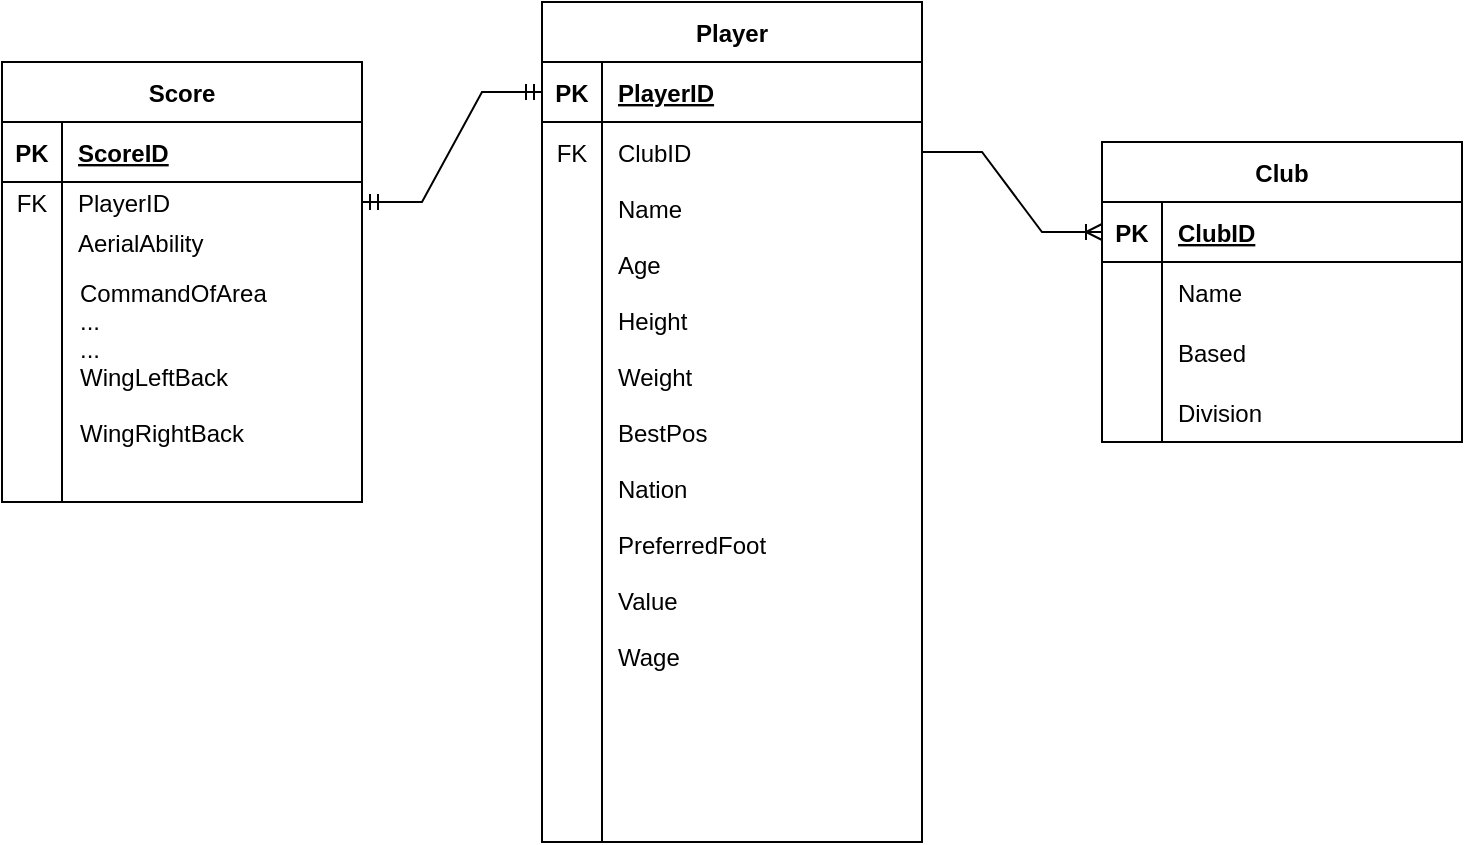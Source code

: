 <mxfile version="17.2.1" type="device"><diagram id="R2lEEEUBdFMjLlhIrx00" name="Page-1"><mxGraphModel dx="1102" dy="557" grid="1" gridSize="10" guides="1" tooltips="1" connect="1" arrows="1" fold="1" page="1" pageScale="1" pageWidth="850" pageHeight="1100" math="0" shadow="0" extFonts="Permanent Marker^https://fonts.googleapis.com/css?family=Permanent+Marker"><root><mxCell id="0"/><mxCell id="1" parent="0"/><mxCell id="sN4f3m3LbgmsGhEfq1_u-9" value="Score" style="shape=table;startSize=30;container=1;collapsible=1;childLayout=tableLayout;fixedRows=1;rowLines=0;fontStyle=1;align=center;resizeLast=1;" vertex="1" parent="1"><mxGeometry x="30" y="40" width="180" height="220" as="geometry"/></mxCell><mxCell id="sN4f3m3LbgmsGhEfq1_u-10" value="" style="shape=tableRow;horizontal=0;startSize=0;swimlaneHead=0;swimlaneBody=0;fillColor=none;collapsible=0;dropTarget=0;points=[[0,0.5],[1,0.5]];portConstraint=eastwest;top=0;left=0;right=0;bottom=1;" vertex="1" parent="sN4f3m3LbgmsGhEfq1_u-9"><mxGeometry y="30" width="180" height="30" as="geometry"/></mxCell><mxCell id="sN4f3m3LbgmsGhEfq1_u-11" value="PK" style="shape=partialRectangle;connectable=0;fillColor=none;top=0;left=0;bottom=0;right=0;fontStyle=1;overflow=hidden;" vertex="1" parent="sN4f3m3LbgmsGhEfq1_u-10"><mxGeometry width="30" height="30" as="geometry"><mxRectangle width="30" height="30" as="alternateBounds"/></mxGeometry></mxCell><mxCell id="sN4f3m3LbgmsGhEfq1_u-12" value="ScoreID" style="shape=partialRectangle;connectable=0;fillColor=none;top=0;left=0;bottom=0;right=0;align=left;spacingLeft=6;fontStyle=5;overflow=hidden;" vertex="1" parent="sN4f3m3LbgmsGhEfq1_u-10"><mxGeometry x="30" width="150" height="30" as="geometry"><mxRectangle width="150" height="30" as="alternateBounds"/></mxGeometry></mxCell><mxCell id="sN4f3m3LbgmsGhEfq1_u-13" value="" style="shape=tableRow;horizontal=0;startSize=0;swimlaneHead=0;swimlaneBody=0;fillColor=none;collapsible=0;dropTarget=0;points=[[0,0.5],[1,0.5]];portConstraint=eastwest;top=0;left=0;right=0;bottom=0;" vertex="1" parent="sN4f3m3LbgmsGhEfq1_u-9"><mxGeometry y="60" width="180" height="20" as="geometry"/></mxCell><mxCell id="sN4f3m3LbgmsGhEfq1_u-14" value="FK" style="shape=partialRectangle;connectable=0;fillColor=none;top=0;left=0;bottom=0;right=0;editable=1;overflow=hidden;" vertex="1" parent="sN4f3m3LbgmsGhEfq1_u-13"><mxGeometry width="30" height="20" as="geometry"><mxRectangle width="30" height="20" as="alternateBounds"/></mxGeometry></mxCell><mxCell id="sN4f3m3LbgmsGhEfq1_u-15" value="PlayerID" style="shape=partialRectangle;connectable=0;fillColor=none;top=0;left=0;bottom=0;right=0;align=left;spacingLeft=6;overflow=hidden;" vertex="1" parent="sN4f3m3LbgmsGhEfq1_u-13"><mxGeometry x="30" width="150" height="20" as="geometry"><mxRectangle width="150" height="20" as="alternateBounds"/></mxGeometry></mxCell><mxCell id="sN4f3m3LbgmsGhEfq1_u-16" value="" style="shape=tableRow;horizontal=0;startSize=0;swimlaneHead=0;swimlaneBody=0;fillColor=none;collapsible=0;dropTarget=0;points=[[0,0.5],[1,0.5]];portConstraint=eastwest;top=0;left=0;right=0;bottom=0;" vertex="1" parent="sN4f3m3LbgmsGhEfq1_u-9"><mxGeometry y="80" width="180" height="20" as="geometry"/></mxCell><mxCell id="sN4f3m3LbgmsGhEfq1_u-17" value="" style="shape=partialRectangle;connectable=0;fillColor=none;top=0;left=0;bottom=0;right=0;editable=1;overflow=hidden;" vertex="1" parent="sN4f3m3LbgmsGhEfq1_u-16"><mxGeometry width="30" height="20" as="geometry"><mxRectangle width="30" height="20" as="alternateBounds"/></mxGeometry></mxCell><mxCell id="sN4f3m3LbgmsGhEfq1_u-18" value="AerialAbility" style="shape=partialRectangle;connectable=0;fillColor=none;top=0;left=0;bottom=0;right=0;align=left;spacingLeft=6;overflow=hidden;" vertex="1" parent="sN4f3m3LbgmsGhEfq1_u-16"><mxGeometry x="30" width="150" height="20" as="geometry"><mxRectangle width="150" height="20" as="alternateBounds"/></mxGeometry></mxCell><mxCell id="sN4f3m3LbgmsGhEfq1_u-19" value="" style="shape=tableRow;horizontal=0;startSize=0;swimlaneHead=0;swimlaneBody=0;fillColor=none;collapsible=0;dropTarget=0;points=[[0,0.5],[1,0.5]];portConstraint=eastwest;top=0;left=0;right=0;bottom=0;" vertex="1" parent="sN4f3m3LbgmsGhEfq1_u-9"><mxGeometry y="100" width="180" height="120" as="geometry"/></mxCell><mxCell id="sN4f3m3LbgmsGhEfq1_u-20" value="" style="shape=partialRectangle;connectable=0;fillColor=none;top=0;left=0;bottom=0;right=0;editable=1;overflow=hidden;" vertex="1" parent="sN4f3m3LbgmsGhEfq1_u-19"><mxGeometry width="30" height="120" as="geometry"><mxRectangle width="30" height="120" as="alternateBounds"/></mxGeometry></mxCell><mxCell id="sN4f3m3LbgmsGhEfq1_u-21" value="CommandOfArea&#10;...&#10;...&#10;WingLeftBack&#10;&#10;WingRightBack" style="shape=partialRectangle;connectable=0;fillColor=none;top=0;left=0;bottom=0;right=0;align=left;spacingLeft=6;overflow=hidden;verticalAlign=top;spacing=3;spacingTop=1;horizontal=1;spacingBottom=1;" vertex="1" parent="sN4f3m3LbgmsGhEfq1_u-19"><mxGeometry x="30" width="150" height="120" as="geometry"><mxRectangle width="150" height="120" as="alternateBounds"/></mxGeometry></mxCell><mxCell id="sN4f3m3LbgmsGhEfq1_u-32" value="Player" style="shape=table;startSize=30;container=1;collapsible=1;childLayout=tableLayout;fixedRows=1;rowLines=0;fontStyle=1;align=center;resizeLast=1;" vertex="1" parent="1"><mxGeometry x="300" y="10" width="190" height="420" as="geometry"/></mxCell><mxCell id="sN4f3m3LbgmsGhEfq1_u-33" value="" style="shape=tableRow;horizontal=0;startSize=0;swimlaneHead=0;swimlaneBody=0;fillColor=none;collapsible=0;dropTarget=0;points=[[0,0.5],[1,0.5]];portConstraint=eastwest;top=0;left=0;right=0;bottom=1;" vertex="1" parent="sN4f3m3LbgmsGhEfq1_u-32"><mxGeometry y="30" width="190" height="30" as="geometry"/></mxCell><mxCell id="sN4f3m3LbgmsGhEfq1_u-34" value="PK" style="shape=partialRectangle;connectable=0;fillColor=none;top=0;left=0;bottom=0;right=0;fontStyle=1;overflow=hidden;" vertex="1" parent="sN4f3m3LbgmsGhEfq1_u-33"><mxGeometry width="30" height="30" as="geometry"><mxRectangle width="30" height="30" as="alternateBounds"/></mxGeometry></mxCell><mxCell id="sN4f3m3LbgmsGhEfq1_u-35" value="PlayerID" style="shape=partialRectangle;connectable=0;fillColor=none;top=0;left=0;bottom=0;right=0;align=left;spacingLeft=6;fontStyle=5;overflow=hidden;" vertex="1" parent="sN4f3m3LbgmsGhEfq1_u-33"><mxGeometry x="30" width="160" height="30" as="geometry"><mxRectangle width="160" height="30" as="alternateBounds"/></mxGeometry></mxCell><mxCell id="sN4f3m3LbgmsGhEfq1_u-36" value="" style="shape=tableRow;horizontal=0;startSize=0;swimlaneHead=0;swimlaneBody=0;fillColor=none;collapsible=0;dropTarget=0;points=[[0,0.5],[1,0.5]];portConstraint=eastwest;top=0;left=0;right=0;bottom=0;" vertex="1" parent="sN4f3m3LbgmsGhEfq1_u-32"><mxGeometry y="60" width="190" height="30" as="geometry"/></mxCell><mxCell id="sN4f3m3LbgmsGhEfq1_u-37" value="FK" style="shape=partialRectangle;connectable=0;fillColor=none;top=0;left=0;bottom=0;right=0;editable=1;overflow=hidden;" vertex="1" parent="sN4f3m3LbgmsGhEfq1_u-36"><mxGeometry width="30" height="30" as="geometry"><mxRectangle width="30" height="30" as="alternateBounds"/></mxGeometry></mxCell><mxCell id="sN4f3m3LbgmsGhEfq1_u-38" value="ClubID" style="shape=partialRectangle;connectable=0;fillColor=none;top=0;left=0;bottom=0;right=0;align=left;spacingLeft=6;overflow=hidden;" vertex="1" parent="sN4f3m3LbgmsGhEfq1_u-36"><mxGeometry x="30" width="160" height="30" as="geometry"><mxRectangle width="160" height="30" as="alternateBounds"/></mxGeometry></mxCell><mxCell id="sN4f3m3LbgmsGhEfq1_u-39" value="" style="shape=tableRow;horizontal=0;startSize=0;swimlaneHead=0;swimlaneBody=0;fillColor=none;collapsible=0;dropTarget=0;points=[[0,0.5],[1,0.5]];portConstraint=eastwest;top=0;left=0;right=0;bottom=0;" vertex="1" parent="sN4f3m3LbgmsGhEfq1_u-32"><mxGeometry y="90" width="190" height="250" as="geometry"/></mxCell><mxCell id="sN4f3m3LbgmsGhEfq1_u-40" value="" style="shape=partialRectangle;connectable=0;fillColor=none;top=0;left=0;bottom=0;right=0;editable=1;overflow=hidden;" vertex="1" parent="sN4f3m3LbgmsGhEfq1_u-39"><mxGeometry width="30" height="250" as="geometry"><mxRectangle width="30" height="250" as="alternateBounds"/></mxGeometry></mxCell><mxCell id="sN4f3m3LbgmsGhEfq1_u-41" value="Name&#10;&#10;Age&#10;&#10;Height&#10;&#10;Weight&#10;&#10;BestPos&#10;&#10;Nation&#10;&#10;PreferredFoot&#10;&#10;Value&#10;&#10;Wage" style="shape=partialRectangle;connectable=0;fillColor=none;top=0;left=0;bottom=0;right=0;align=left;spacingLeft=6;overflow=hidden;verticalAlign=top;" vertex="1" parent="sN4f3m3LbgmsGhEfq1_u-39"><mxGeometry x="30" width="160" height="250" as="geometry"><mxRectangle width="160" height="250" as="alternateBounds"/></mxGeometry></mxCell><mxCell id="sN4f3m3LbgmsGhEfq1_u-42" value="" style="shape=tableRow;horizontal=0;startSize=0;swimlaneHead=0;swimlaneBody=0;fillColor=none;collapsible=0;dropTarget=0;points=[[0,0.5],[1,0.5]];portConstraint=eastwest;top=0;left=0;right=0;bottom=0;" vertex="1" parent="sN4f3m3LbgmsGhEfq1_u-32"><mxGeometry y="340" width="190" height="80" as="geometry"/></mxCell><mxCell id="sN4f3m3LbgmsGhEfq1_u-43" value="" style="shape=partialRectangle;connectable=0;fillColor=none;top=0;left=0;bottom=0;right=0;editable=1;overflow=hidden;" vertex="1" parent="sN4f3m3LbgmsGhEfq1_u-42"><mxGeometry width="30" height="80" as="geometry"><mxRectangle width="30" height="80" as="alternateBounds"/></mxGeometry></mxCell><mxCell id="sN4f3m3LbgmsGhEfq1_u-44" value="" style="shape=partialRectangle;connectable=0;fillColor=none;top=0;left=0;bottom=0;right=0;align=left;spacingLeft=6;overflow=hidden;" vertex="1" parent="sN4f3m3LbgmsGhEfq1_u-42"><mxGeometry x="30" width="160" height="80" as="geometry"><mxRectangle width="160" height="80" as="alternateBounds"/></mxGeometry></mxCell><mxCell id="sN4f3m3LbgmsGhEfq1_u-83" value="Club" style="shape=table;startSize=30;container=1;collapsible=1;childLayout=tableLayout;fixedRows=1;rowLines=0;fontStyle=1;align=center;resizeLast=1;" vertex="1" parent="1"><mxGeometry x="580" y="80" width="180" height="150" as="geometry"/></mxCell><mxCell id="sN4f3m3LbgmsGhEfq1_u-84" value="" style="shape=tableRow;horizontal=0;startSize=0;swimlaneHead=0;swimlaneBody=0;fillColor=none;collapsible=0;dropTarget=0;points=[[0,0.5],[1,0.5]];portConstraint=eastwest;top=0;left=0;right=0;bottom=1;" vertex="1" parent="sN4f3m3LbgmsGhEfq1_u-83"><mxGeometry y="30" width="180" height="30" as="geometry"/></mxCell><mxCell id="sN4f3m3LbgmsGhEfq1_u-85" value="PK" style="shape=partialRectangle;connectable=0;fillColor=none;top=0;left=0;bottom=0;right=0;fontStyle=1;overflow=hidden;" vertex="1" parent="sN4f3m3LbgmsGhEfq1_u-84"><mxGeometry width="30" height="30" as="geometry"><mxRectangle width="30" height="30" as="alternateBounds"/></mxGeometry></mxCell><mxCell id="sN4f3m3LbgmsGhEfq1_u-86" value="ClubID" style="shape=partialRectangle;connectable=0;fillColor=none;top=0;left=0;bottom=0;right=0;align=left;spacingLeft=6;fontStyle=5;overflow=hidden;" vertex="1" parent="sN4f3m3LbgmsGhEfq1_u-84"><mxGeometry x="30" width="150" height="30" as="geometry"><mxRectangle width="150" height="30" as="alternateBounds"/></mxGeometry></mxCell><mxCell id="sN4f3m3LbgmsGhEfq1_u-87" value="" style="shape=tableRow;horizontal=0;startSize=0;swimlaneHead=0;swimlaneBody=0;fillColor=none;collapsible=0;dropTarget=0;points=[[0,0.5],[1,0.5]];portConstraint=eastwest;top=0;left=0;right=0;bottom=0;" vertex="1" parent="sN4f3m3LbgmsGhEfq1_u-83"><mxGeometry y="60" width="180" height="30" as="geometry"/></mxCell><mxCell id="sN4f3m3LbgmsGhEfq1_u-88" value="" style="shape=partialRectangle;connectable=0;fillColor=none;top=0;left=0;bottom=0;right=0;editable=1;overflow=hidden;" vertex="1" parent="sN4f3m3LbgmsGhEfq1_u-87"><mxGeometry width="30" height="30" as="geometry"><mxRectangle width="30" height="30" as="alternateBounds"/></mxGeometry></mxCell><mxCell id="sN4f3m3LbgmsGhEfq1_u-89" value="Name" style="shape=partialRectangle;connectable=0;fillColor=none;top=0;left=0;bottom=0;right=0;align=left;spacingLeft=6;overflow=hidden;" vertex="1" parent="sN4f3m3LbgmsGhEfq1_u-87"><mxGeometry x="30" width="150" height="30" as="geometry"><mxRectangle width="150" height="30" as="alternateBounds"/></mxGeometry></mxCell><mxCell id="sN4f3m3LbgmsGhEfq1_u-90" value="" style="shape=tableRow;horizontal=0;startSize=0;swimlaneHead=0;swimlaneBody=0;fillColor=none;collapsible=0;dropTarget=0;points=[[0,0.5],[1,0.5]];portConstraint=eastwest;top=0;left=0;right=0;bottom=0;" vertex="1" parent="sN4f3m3LbgmsGhEfq1_u-83"><mxGeometry y="90" width="180" height="30" as="geometry"/></mxCell><mxCell id="sN4f3m3LbgmsGhEfq1_u-91" value="" style="shape=partialRectangle;connectable=0;fillColor=none;top=0;left=0;bottom=0;right=0;editable=1;overflow=hidden;" vertex="1" parent="sN4f3m3LbgmsGhEfq1_u-90"><mxGeometry width="30" height="30" as="geometry"><mxRectangle width="30" height="30" as="alternateBounds"/></mxGeometry></mxCell><mxCell id="sN4f3m3LbgmsGhEfq1_u-92" value="Based" style="shape=partialRectangle;connectable=0;fillColor=none;top=0;left=0;bottom=0;right=0;align=left;spacingLeft=6;overflow=hidden;" vertex="1" parent="sN4f3m3LbgmsGhEfq1_u-90"><mxGeometry x="30" width="150" height="30" as="geometry"><mxRectangle width="150" height="30" as="alternateBounds"/></mxGeometry></mxCell><mxCell id="sN4f3m3LbgmsGhEfq1_u-93" value="" style="shape=tableRow;horizontal=0;startSize=0;swimlaneHead=0;swimlaneBody=0;fillColor=none;collapsible=0;dropTarget=0;points=[[0,0.5],[1,0.5]];portConstraint=eastwest;top=0;left=0;right=0;bottom=0;" vertex="1" parent="sN4f3m3LbgmsGhEfq1_u-83"><mxGeometry y="120" width="180" height="30" as="geometry"/></mxCell><mxCell id="sN4f3m3LbgmsGhEfq1_u-94" value="" style="shape=partialRectangle;connectable=0;fillColor=none;top=0;left=0;bottom=0;right=0;editable=1;overflow=hidden;" vertex="1" parent="sN4f3m3LbgmsGhEfq1_u-93"><mxGeometry width="30" height="30" as="geometry"><mxRectangle width="30" height="30" as="alternateBounds"/></mxGeometry></mxCell><mxCell id="sN4f3m3LbgmsGhEfq1_u-95" value="Division" style="shape=partialRectangle;connectable=0;fillColor=none;top=0;left=0;bottom=0;right=0;align=left;spacingLeft=6;overflow=hidden;" vertex="1" parent="sN4f3m3LbgmsGhEfq1_u-93"><mxGeometry x="30" width="150" height="30" as="geometry"><mxRectangle width="150" height="30" as="alternateBounds"/></mxGeometry></mxCell><mxCell id="sN4f3m3LbgmsGhEfq1_u-96" value="" style="edgeStyle=entityRelationEdgeStyle;fontSize=12;html=1;endArrow=ERmandOne;startArrow=ERmandOne;rounded=0;entryX=0;entryY=0.5;entryDx=0;entryDy=0;exitX=1;exitY=0.5;exitDx=0;exitDy=0;" edge="1" parent="1" source="sN4f3m3LbgmsGhEfq1_u-13" target="sN4f3m3LbgmsGhEfq1_u-33"><mxGeometry width="100" height="100" relative="1" as="geometry"><mxPoint x="200" y="280" as="sourcePoint"/><mxPoint x="300" y="180" as="targetPoint"/></mxGeometry></mxCell><mxCell id="sN4f3m3LbgmsGhEfq1_u-97" value="" style="edgeStyle=entityRelationEdgeStyle;fontSize=12;html=1;endArrow=ERoneToMany;rounded=0;entryX=0;entryY=0.5;entryDx=0;entryDy=0;exitX=1;exitY=0.5;exitDx=0;exitDy=0;" edge="1" parent="1" source="sN4f3m3LbgmsGhEfq1_u-36" target="sN4f3m3LbgmsGhEfq1_u-84"><mxGeometry width="100" height="100" relative="1" as="geometry"><mxPoint x="200" y="280" as="sourcePoint"/><mxPoint x="300" y="180" as="targetPoint"/></mxGeometry></mxCell></root></mxGraphModel></diagram></mxfile>